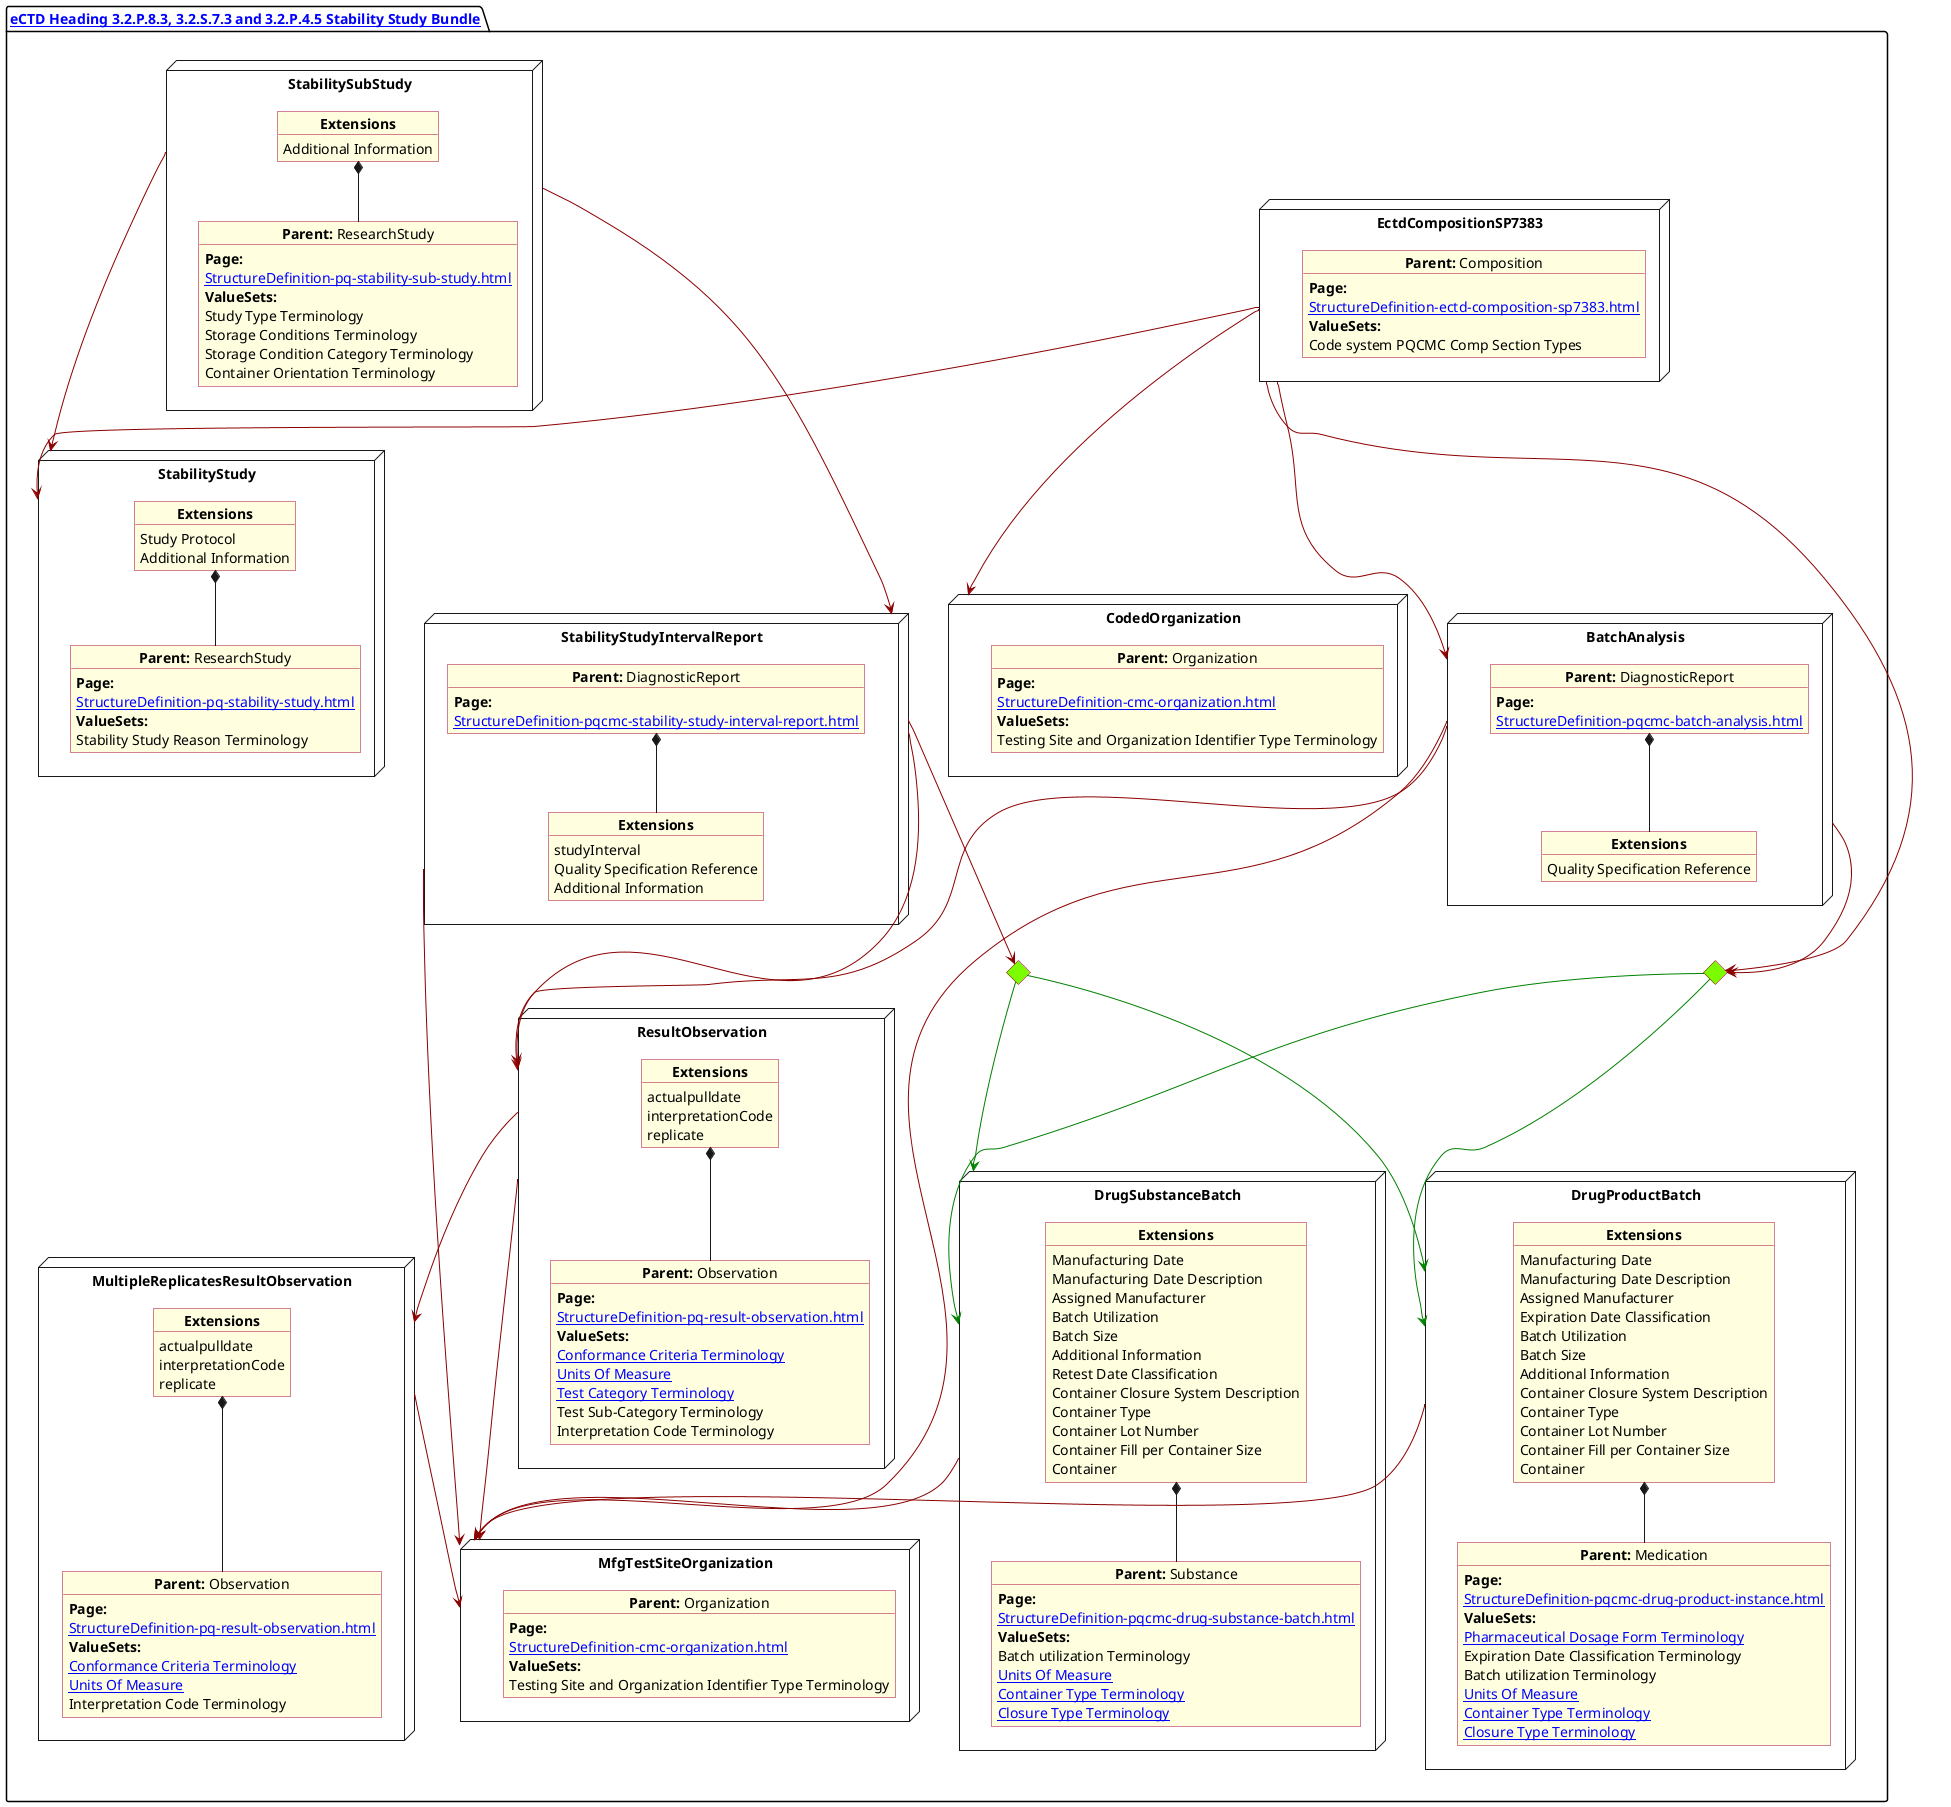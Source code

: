 @startuml Stability
allowmixing
'Mixed model of use case and object
skinparam svgDimensionStyle true
skinparam ObjectBackgroundColor LightYellow
skinparam ObjectBorderColor #A80036
skinparam activityDiamondBorderColor #A80036
skinparam activityDiamondBackgroundColor lawnGreen
skinparam ClassBorderThickness 4

package "[[StructureDefinition-cmc-ectd-document-sp7383.html eCTD Heading 3.2.P.8.3, 3.2.S.7.3 and 3.2.P.4.5 Stability Study Bundle]]" as NODES {

       node "CodedOrganization" as NSO {

              object "**Parent:** Organization" as objAu {
                     **Page:**
                     [[StructureDefinition-cmc-organization.html]]
                     **ValueSets:**
                     Testing Site and Organization Identifier Type Terminology
              }
       }
       node "EctdCompositionSP7383" as N1 {

              object "**Parent:** Composition" as obj1 {
                     **Page:**
                     [[StructureDefinition-ectd-composition-sp7383.html]]
                     **ValueSets:**
                     Code system PQCMC Comp Section Types
              }
       }

       node "BatchAnalysis" as N2 {

              object "**Parent:** DiagnosticReport" as obj2 {
                     **Page:**
                     [[StructureDefinition-pqcmc-batch-analysis.html]]
              }
              object "**Extensions**" as objQSEx {
                     Quality Specification Reference
              }
              obj2 *-- objQSEx
       }
       node "StabilitySubStudy" as NSub {

              object "**Parent:** ResearchStudy" as objSub {
                     **Page:**
                     [[StructureDefinition-pq-stability-sub-study.html]]
                     **ValueSets:**
                     Study Type Terminology
                     Storage Conditions Terminology
                     Storage Condition Category Terminology
                     Container Orientation Terminology
              }

              object "**Extensions**" as objExsSub  {
                     Additional Information
              }
              objExsSub *-- objSub
       }


       node "StabilityStudy" as NMain {

              object "**Parent:** ResearchStudy" as objMain {
                     **Page:**
                     [[StructureDefinition-pq-stability-study.html]]
                     **ValueSets:**
                     Stability Study Reason Terminology
              }

              object "**Extensions**" as objExsMain  {
                     Study Protocol
                     Additional Information
              }
              objExsMain *-- objMain
       }

       diamond CH

       diamond CH3
       node "DrugProductBatch" as NN {

              object "**Parent:** Medication" as obj3 {
                     **Page:**
                     [[StructureDefinition-pqcmc-drug-product-instance.html]]
                     **ValueSets:**
                     [[ValueSet-spl-pharmaceutical-dosage-form-terminology.html Pharmaceutical Dosage Form Terminology]]
                     Expiration Date Classification Terminology
                     Batch utilization Terminology
                     [[ValueSet-pqcmc-units-of-measure.html Units Of Measure]]
                     [[ValueSet-pqcmc-container-type-terminology.html Container Type Terminology]]
                     [[ValueSet-pqcmc-closure-type-terminology.html Closure Type Terminology]]
              }

              object "**Extensions**" as objExsBatch  {
                     Manufacturing Date
                     Manufacturing Date Description
                     Assigned Manufacturer
                     Expiration Date Classification
                     Batch Utilization
                     Batch Size
                     Additional Information
                     Container Closure System Description
                     Container Type
                     Container Lot Number
                     Container Fill per Container Size
                     Container
              }
              objExsBatch *-- obj3
       }
       node "DrugSubstanceBatch" as NNS {

              object "**Parent:** Substance" as obj4 {
                     **Page:**
                     [[StructureDefinition-pqcmc-drug-substance-batch.html]]
                     **ValueSets:**
                     Batch utilization Terminology
                     [[ValueSet-pqcmc-units-of-measure.html Units Of Measure]]
                     [[ValueSet-pqcmc-container-type-terminology.html Container Type Terminology]]
                     [[ValueSet-pqcmc-closure-type-terminology.html Closure Type Terminology]]
              }
              object "**Extensions**" as objExs2 {
                     Manufacturing Date
                     Manufacturing Date Description
                     Assigned Manufacturer
                     Batch Utilization
                     Batch Size
                     Additional Information
                     Retest Date Classification
                     Container Closure System Description
                     Container Type
                     Container Lot Number
                     Container Fill per Container Size
                     Container
              }

              objExs2 *-- obj4
       }
       node "StabilityStudyIntervalReport" as Ninterval {

              object "**Parent:** DiagnosticReport" as objinterval {
                     **Page:**
                     [[StructureDefinition-pqcmc-stability-study-interval-report.html]]
              }
              object "**Extensions**" as objIntEx {
                     studyInterval
                     Quality Specification Reference
                     Additional Information
              }
              objinterval *-- objIntEx
       }



       node "MfgTestSiteOrganization" as NMFG {

              object "**Parent:** Organization" as objDP {
                     **Page:**
                     [[StructureDefinition-cmc-organization.html]]
                     **ValueSets:**
                     Testing Site and Organization Identifier Type Terminology
              }
       }


       node "ResultObservation" as NNOBS {

              object "**Parent:** Observation" as observ3 {
                     **Page:**
                     [[StructureDefinition-pq-result-observation.html]]
                     **ValueSets:**
                     [[ValueSet-pqcmc-conformance-to-criteria-terminology.html Conformance Criteria Terminology]]
                     [[ValueSet-pqcmc-units-of-measure.html Units Of Measure]]
                     [[ValueSet-pqcmc-test-category-terminology.html Test Category Terminology]]
                     Test Sub-Category Terminology
                     Interpretation Code Terminology
              }
              object "**Extensions**" as objExsObserv  {
                     actualpulldate
                     interpretationCode
                     replicate
              }
              objExsObserv *-- observ3
       }

       node "MultipleReplicatesResultObservation" as NNstage {

              object "**Parent:** Observation" as observS {
                     **Page:**
                     [[StructureDefinition-pq-result-observation.html]]
                     **ValueSets:**
                     [[ValueSet-pqcmc-conformance-to-criteria-terminology.html Conformance Criteria Terminology]]
                     [[ValueSet-pqcmc-units-of-measure.html Units Of Measure]]
                     Interpretation Code Terminology
              }
              object "**Extensions**" as objExsStageObs  {
                     actualpulldate
                     interpretationCode
                     replicate
              }

              objExsStageObs *-- observS
       }



       CH -[#green]--> NN
       CH -[#green]--> NNS
       CH3 -[#green]--> NN
       CH3 -[#green]--> NNS
       N1 -[#darkred]--> CH
       N1 -[#darkred]--> N2
       N1 -[#darkred]--> NSO
       N2 -[#darkred]--> CH
       N2 -[#darkred]--> NMFG
       N2 -[#darkred]--> NNOBS
       Ninterval -[#darkred]--> CH3
       Ninterval -[#darkred]--> NMFG
       Ninterval -[#darkred]--> NNOBS
       NN -[#darkred]-> NMFG
       NNOBS -[#darkred]-> NMFG
       NNOBS -[#darkred]-> NNstage
       NNS -[#darkred]-> NMFG
       NNstage -[#darkred]-> NMFG
       NSub -[#darkred]-> Ninterval
       N1 -[#darkred]-> NMain
       NSub -[#darkred]--> NMain
}
@enduml